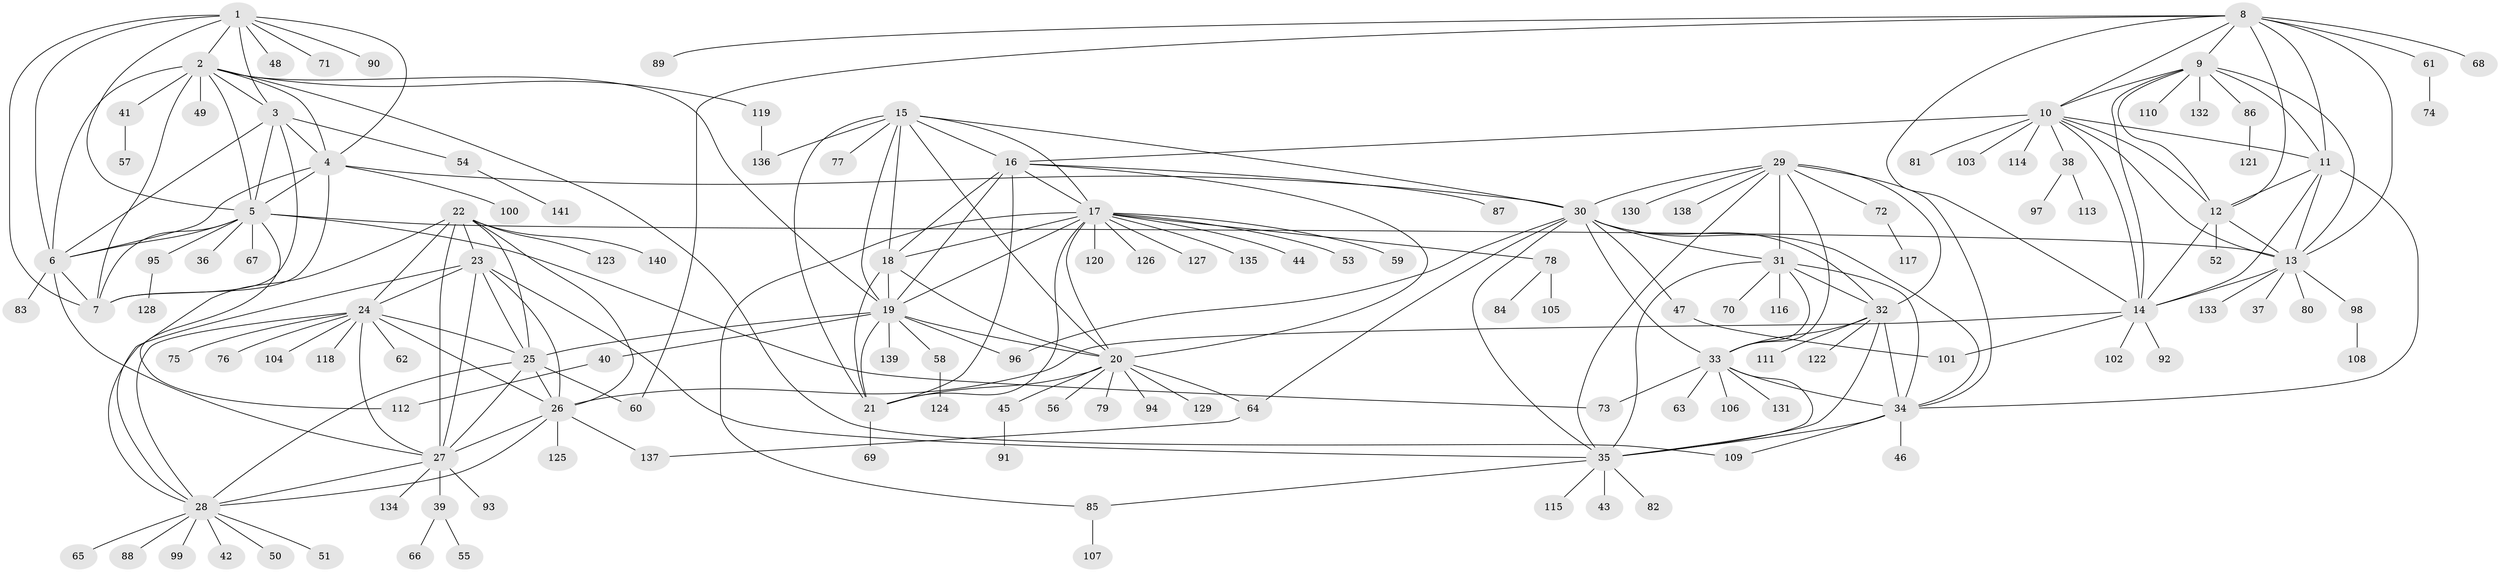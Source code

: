 // Generated by graph-tools (version 1.1) at 2025/15/03/09/25 04:15:47]
// undirected, 141 vertices, 231 edges
graph export_dot {
graph [start="1"]
  node [color=gray90,style=filled];
  1;
  2;
  3;
  4;
  5;
  6;
  7;
  8;
  9;
  10;
  11;
  12;
  13;
  14;
  15;
  16;
  17;
  18;
  19;
  20;
  21;
  22;
  23;
  24;
  25;
  26;
  27;
  28;
  29;
  30;
  31;
  32;
  33;
  34;
  35;
  36;
  37;
  38;
  39;
  40;
  41;
  42;
  43;
  44;
  45;
  46;
  47;
  48;
  49;
  50;
  51;
  52;
  53;
  54;
  55;
  56;
  57;
  58;
  59;
  60;
  61;
  62;
  63;
  64;
  65;
  66;
  67;
  68;
  69;
  70;
  71;
  72;
  73;
  74;
  75;
  76;
  77;
  78;
  79;
  80;
  81;
  82;
  83;
  84;
  85;
  86;
  87;
  88;
  89;
  90;
  91;
  92;
  93;
  94;
  95;
  96;
  97;
  98;
  99;
  100;
  101;
  102;
  103;
  104;
  105;
  106;
  107;
  108;
  109;
  110;
  111;
  112;
  113;
  114;
  115;
  116;
  117;
  118;
  119;
  120;
  121;
  122;
  123;
  124;
  125;
  126;
  127;
  128;
  129;
  130;
  131;
  132;
  133;
  134;
  135;
  136;
  137;
  138;
  139;
  140;
  141;
  1 -- 2;
  1 -- 3;
  1 -- 4;
  1 -- 5;
  1 -- 6;
  1 -- 7;
  1 -- 48;
  1 -- 71;
  1 -- 90;
  2 -- 3;
  2 -- 4;
  2 -- 5;
  2 -- 6;
  2 -- 7;
  2 -- 19;
  2 -- 41;
  2 -- 49;
  2 -- 109;
  2 -- 119;
  3 -- 4;
  3 -- 5;
  3 -- 6;
  3 -- 7;
  3 -- 54;
  4 -- 5;
  4 -- 6;
  4 -- 7;
  4 -- 30;
  4 -- 100;
  5 -- 6;
  5 -- 7;
  5 -- 13;
  5 -- 36;
  5 -- 67;
  5 -- 73;
  5 -- 95;
  5 -- 112;
  6 -- 7;
  6 -- 27;
  6 -- 83;
  8 -- 9;
  8 -- 10;
  8 -- 11;
  8 -- 12;
  8 -- 13;
  8 -- 14;
  8 -- 60;
  8 -- 61;
  8 -- 68;
  8 -- 89;
  9 -- 10;
  9 -- 11;
  9 -- 12;
  9 -- 13;
  9 -- 14;
  9 -- 86;
  9 -- 110;
  9 -- 132;
  10 -- 11;
  10 -- 12;
  10 -- 13;
  10 -- 14;
  10 -- 16;
  10 -- 38;
  10 -- 81;
  10 -- 103;
  10 -- 114;
  11 -- 12;
  11 -- 13;
  11 -- 14;
  11 -- 34;
  12 -- 13;
  12 -- 14;
  12 -- 52;
  13 -- 14;
  13 -- 37;
  13 -- 80;
  13 -- 98;
  13 -- 133;
  14 -- 26;
  14 -- 92;
  14 -- 101;
  14 -- 102;
  15 -- 16;
  15 -- 17;
  15 -- 18;
  15 -- 19;
  15 -- 20;
  15 -- 21;
  15 -- 30;
  15 -- 77;
  15 -- 136;
  16 -- 17;
  16 -- 18;
  16 -- 19;
  16 -- 20;
  16 -- 21;
  16 -- 87;
  17 -- 18;
  17 -- 19;
  17 -- 20;
  17 -- 21;
  17 -- 44;
  17 -- 53;
  17 -- 59;
  17 -- 78;
  17 -- 85;
  17 -- 120;
  17 -- 126;
  17 -- 127;
  17 -- 135;
  18 -- 19;
  18 -- 20;
  18 -- 21;
  19 -- 20;
  19 -- 21;
  19 -- 25;
  19 -- 40;
  19 -- 58;
  19 -- 96;
  19 -- 139;
  20 -- 21;
  20 -- 45;
  20 -- 56;
  20 -- 64;
  20 -- 79;
  20 -- 94;
  20 -- 129;
  21 -- 69;
  22 -- 23;
  22 -- 24;
  22 -- 25;
  22 -- 26;
  22 -- 27;
  22 -- 28;
  22 -- 123;
  22 -- 140;
  23 -- 24;
  23 -- 25;
  23 -- 26;
  23 -- 27;
  23 -- 28;
  23 -- 35;
  24 -- 25;
  24 -- 26;
  24 -- 27;
  24 -- 28;
  24 -- 62;
  24 -- 75;
  24 -- 76;
  24 -- 104;
  24 -- 118;
  25 -- 26;
  25 -- 27;
  25 -- 28;
  25 -- 60;
  26 -- 27;
  26 -- 28;
  26 -- 125;
  26 -- 137;
  27 -- 28;
  27 -- 39;
  27 -- 93;
  27 -- 134;
  28 -- 42;
  28 -- 50;
  28 -- 51;
  28 -- 65;
  28 -- 88;
  28 -- 99;
  29 -- 30;
  29 -- 31;
  29 -- 32;
  29 -- 33;
  29 -- 34;
  29 -- 35;
  29 -- 72;
  29 -- 130;
  29 -- 138;
  30 -- 31;
  30 -- 32;
  30 -- 33;
  30 -- 34;
  30 -- 35;
  30 -- 47;
  30 -- 64;
  30 -- 96;
  31 -- 32;
  31 -- 33;
  31 -- 34;
  31 -- 35;
  31 -- 70;
  31 -- 116;
  32 -- 33;
  32 -- 34;
  32 -- 35;
  32 -- 111;
  32 -- 122;
  33 -- 34;
  33 -- 35;
  33 -- 63;
  33 -- 73;
  33 -- 106;
  33 -- 131;
  34 -- 35;
  34 -- 46;
  34 -- 109;
  35 -- 43;
  35 -- 82;
  35 -- 85;
  35 -- 115;
  38 -- 97;
  38 -- 113;
  39 -- 55;
  39 -- 66;
  40 -- 112;
  41 -- 57;
  45 -- 91;
  47 -- 101;
  54 -- 141;
  58 -- 124;
  61 -- 74;
  64 -- 137;
  72 -- 117;
  78 -- 84;
  78 -- 105;
  85 -- 107;
  86 -- 121;
  95 -- 128;
  98 -- 108;
  119 -- 136;
}
